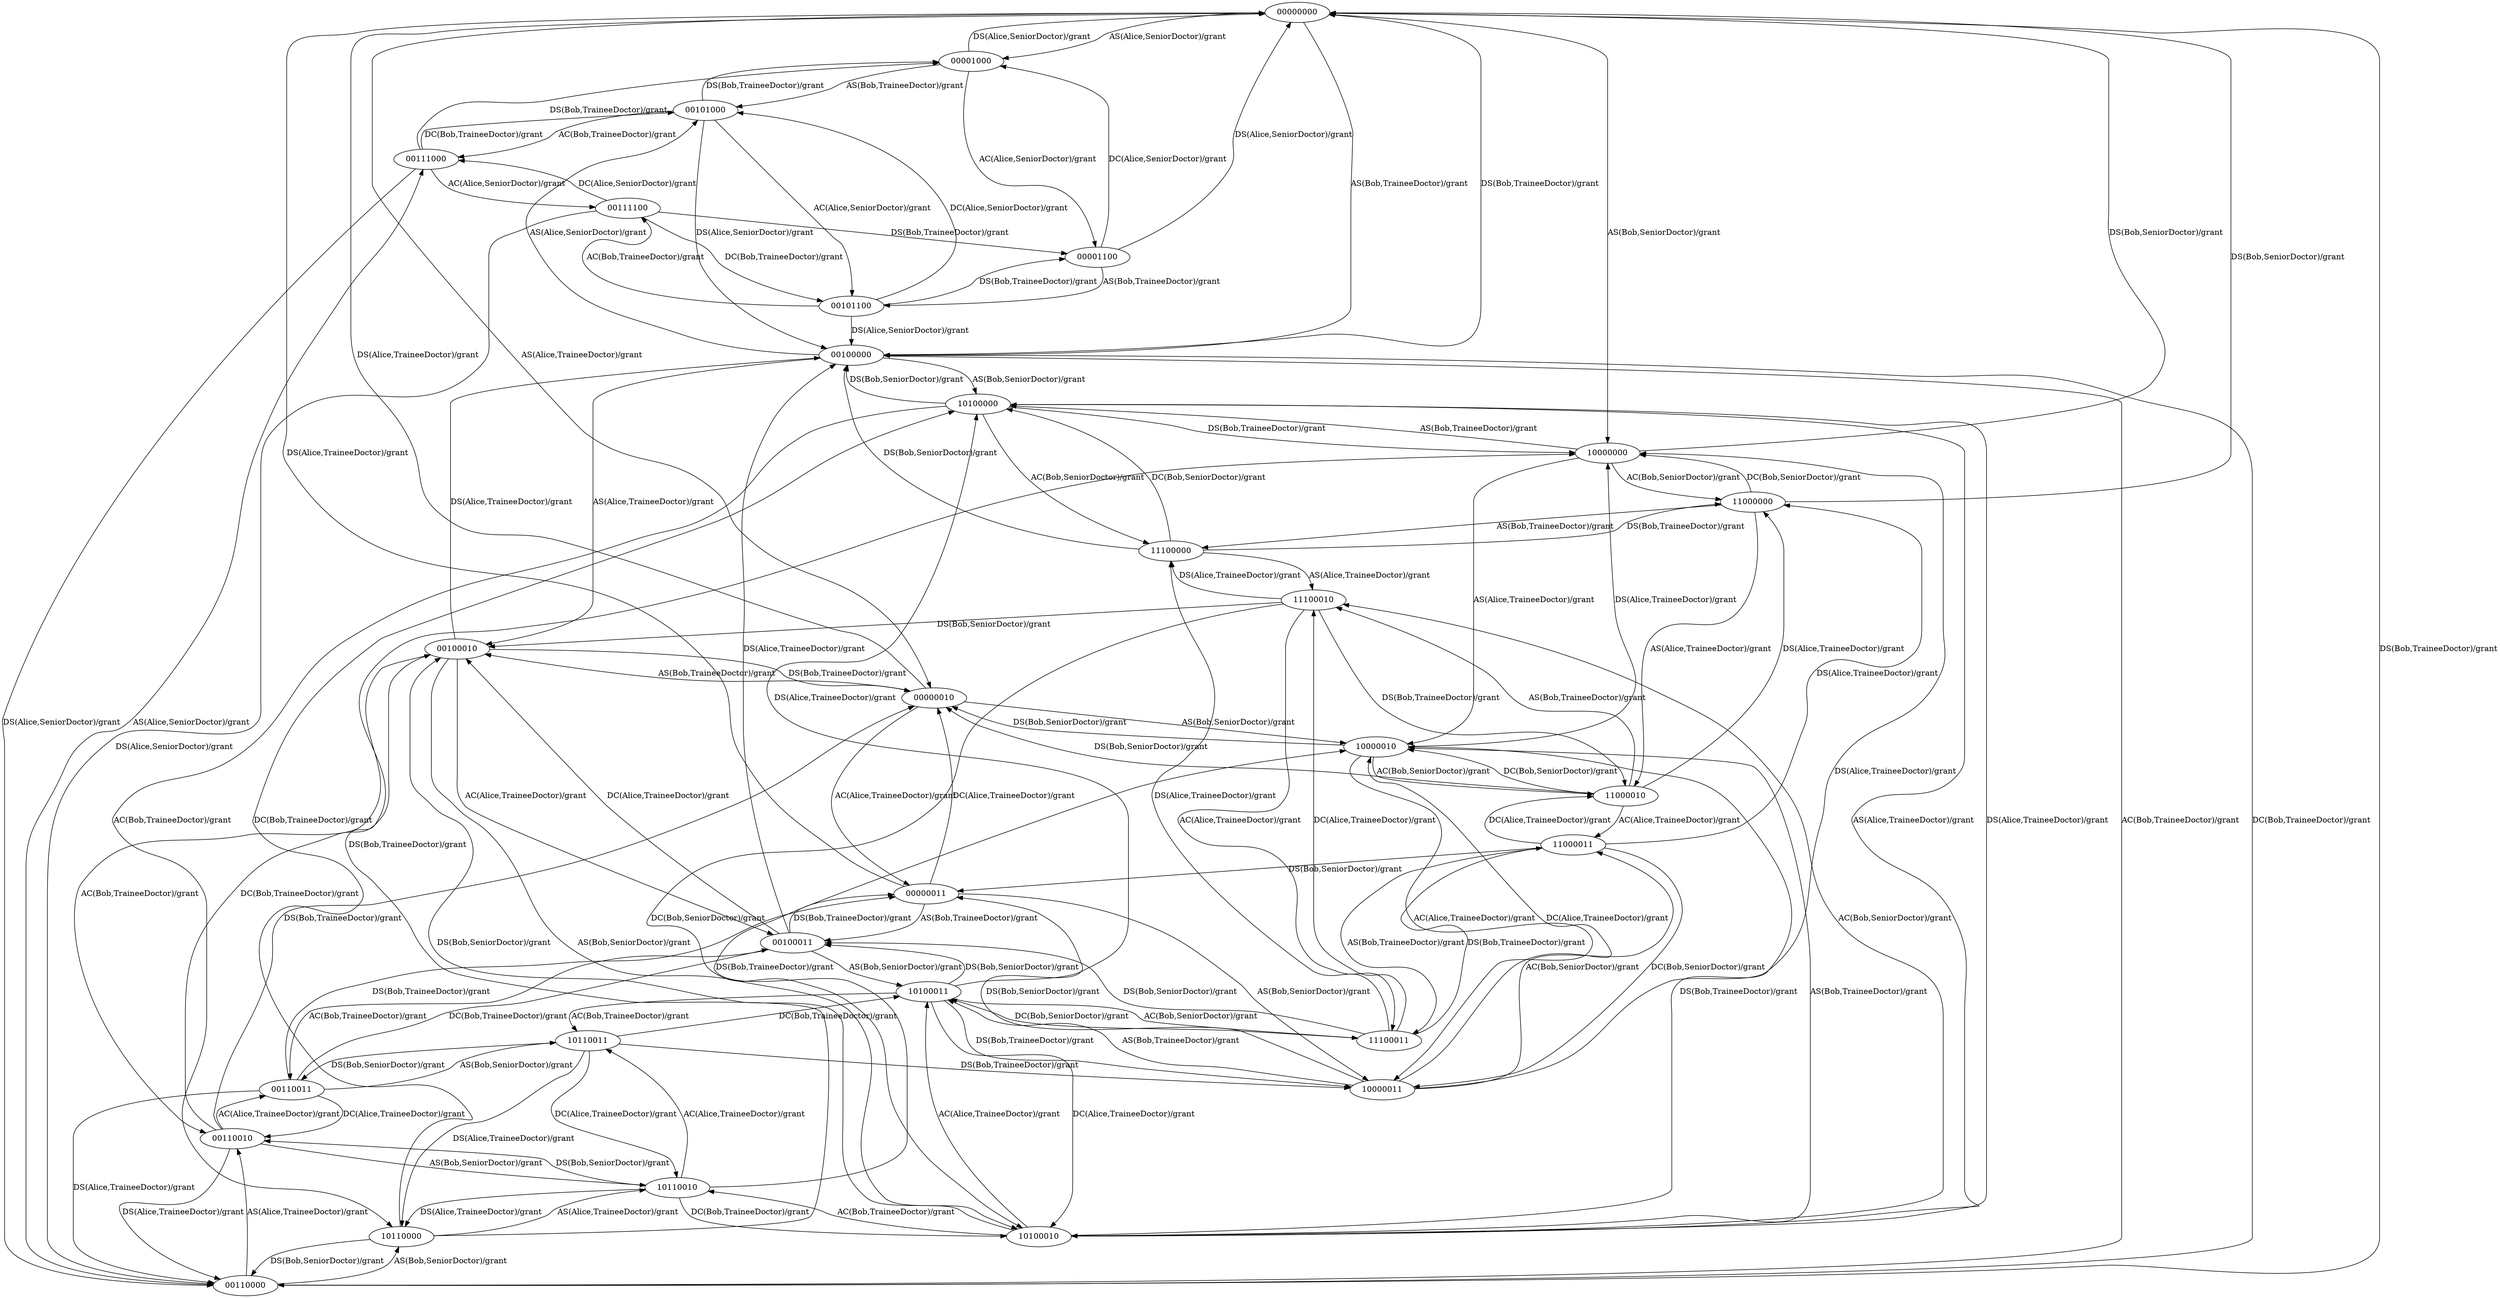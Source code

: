 digraph rbac2Fsm {
  00000000 -> 00001000 [ label ="AS(Alice,SeniorDoctor)/grant"];
  00000000 -> 00000010 [ label ="AS(Alice,TraineeDoctor)/grant"];
  00000000 -> 10000000 [ label ="AS(Bob,SeniorDoctor)/grant"];
  00000000 -> 00100000 [ label ="AS(Bob,TraineeDoctor)/grant"];
  00000010 -> 00000011 [ label ="AC(Alice,TraineeDoctor)/grant"];
  00000010 -> 10000010 [ label ="AS(Bob,SeniorDoctor)/grant"];
  00000010 -> 00100010 [ label ="AS(Bob,TraineeDoctor)/grant"];
  00000010 -> 00000000 [ label ="DS(Alice,TraineeDoctor)/grant"];
  00000011 -> 10000011 [ label ="AS(Bob,SeniorDoctor)/grant"];
  00000011 -> 00100011 [ label ="AS(Bob,TraineeDoctor)/grant"];
  00000011 -> 00000010 [ label ="DC(Alice,TraineeDoctor)/grant"];
  00000011 -> 00000000 [ label ="DS(Alice,TraineeDoctor)/grant"];
  00001000 -> 00001100 [ label ="AC(Alice,SeniorDoctor)/grant"];
  00001000 -> 00101000 [ label ="AS(Bob,TraineeDoctor)/grant"];
  00001000 -> 00000000 [ label ="DS(Alice,SeniorDoctor)/grant"];
  00001100 -> 00101100 [ label ="AS(Bob,TraineeDoctor)/grant"];
  00001100 -> 00001000 [ label ="DC(Alice,SeniorDoctor)/grant"];
  00001100 -> 00000000 [ label ="DS(Alice,SeniorDoctor)/grant"];
  00100000 -> 00110000 [ label ="AC(Bob,TraineeDoctor)/grant"];
  00100000 -> 00101000 [ label ="AS(Alice,SeniorDoctor)/grant"];
  00100000 -> 00100010 [ label ="AS(Alice,TraineeDoctor)/grant"];
  00100000 -> 10100000 [ label ="AS(Bob,SeniorDoctor)/grant"];
  00100000 -> 00000000 [ label ="DS(Bob,TraineeDoctor)/grant"];
  00100010 -> 00100011 [ label ="AC(Alice,TraineeDoctor)/grant"];
  00100010 -> 00110010 [ label ="AC(Bob,TraineeDoctor)/grant"];
  00100010 -> 10100010 [ label ="AS(Bob,SeniorDoctor)/grant"];
  00100010 -> 00100000 [ label ="DS(Alice,TraineeDoctor)/grant"];
  00100010 -> 00000010 [ label ="DS(Bob,TraineeDoctor)/grant"];
  00100011 -> 00110011 [ label ="AC(Bob,TraineeDoctor)/grant"];
  00100011 -> 10100011 [ label ="AS(Bob,SeniorDoctor)/grant"];
  00100011 -> 00100010 [ label ="DC(Alice,TraineeDoctor)/grant"];
  00100011 -> 00100000 [ label ="DS(Alice,TraineeDoctor)/grant"];
  00100011 -> 00000011 [ label ="DS(Bob,TraineeDoctor)/grant"];
  00101000 -> 00101100 [ label ="AC(Alice,SeniorDoctor)/grant"];
  00101000 -> 00111000 [ label ="AC(Bob,TraineeDoctor)/grant"];
  00101000 -> 00100000 [ label ="DS(Alice,SeniorDoctor)/grant"];
  00101000 -> 00001000 [ label ="DS(Bob,TraineeDoctor)/grant"];
  00101100 -> 00111100 [ label ="AC(Bob,TraineeDoctor)/grant"];
  00101100 -> 00101000 [ label ="DC(Alice,SeniorDoctor)/grant"];
  00101100 -> 00100000 [ label ="DS(Alice,SeniorDoctor)/grant"];
  00101100 -> 00001100 [ label ="DS(Bob,TraineeDoctor)/grant"];
  00110000 -> 00111000 [ label ="AS(Alice,SeniorDoctor)/grant"];
  00110000 -> 00110010 [ label ="AS(Alice,TraineeDoctor)/grant"];
  00110000 -> 10110000 [ label ="AS(Bob,SeniorDoctor)/grant"];
  00110000 -> 00100000 [ label ="DC(Bob,TraineeDoctor)/grant"];
  00110000 -> 00000000 [ label ="DS(Bob,TraineeDoctor)/grant"];
  00110010 -> 00110011 [ label ="AC(Alice,TraineeDoctor)/grant"];
  00110010 -> 10110010 [ label ="AS(Bob,SeniorDoctor)/grant"];
  00110010 -> 00100010 [ label ="DC(Bob,TraineeDoctor)/grant"];
  00110010 -> 00110000 [ label ="DS(Alice,TraineeDoctor)/grant"];
  00110010 -> 00000010 [ label ="DS(Bob,TraineeDoctor)/grant"];
  00110011 -> 10110011 [ label ="AS(Bob,SeniorDoctor)/grant"];
  00110011 -> 00110010 [ label ="DC(Alice,TraineeDoctor)/grant"];
  00110011 -> 00100011 [ label ="DC(Bob,TraineeDoctor)/grant"];
  00110011 -> 00110000 [ label ="DS(Alice,TraineeDoctor)/grant"];
  00110011 -> 00000011 [ label ="DS(Bob,TraineeDoctor)/grant"];
  00111000 -> 00111100 [ label ="AC(Alice,SeniorDoctor)/grant"];
  00111000 -> 00101000 [ label ="DC(Bob,TraineeDoctor)/grant"];
  00111000 -> 00110000 [ label ="DS(Alice,SeniorDoctor)/grant"];
  00111000 -> 00001000 [ label ="DS(Bob,TraineeDoctor)/grant"];
  00111100 -> 00111000 [ label ="DC(Alice,SeniorDoctor)/grant"];
  00111100 -> 00101100 [ label ="DC(Bob,TraineeDoctor)/grant"];
  00111100 -> 00110000 [ label ="DS(Alice,SeniorDoctor)/grant"];
  00111100 -> 00001100 [ label ="DS(Bob,TraineeDoctor)/grant"];
  10000000 -> 11000000 [ label ="AC(Bob,SeniorDoctor)/grant"];
  10000000 -> 10000010 [ label ="AS(Alice,TraineeDoctor)/grant"];
  10000000 -> 10100000 [ label ="AS(Bob,TraineeDoctor)/grant"];
  10000000 -> 00000000 [ label ="DS(Bob,SeniorDoctor)/grant"];
  10000010 -> 10000011 [ label ="AC(Alice,TraineeDoctor)/grant"];
  10000010 -> 11000010 [ label ="AC(Bob,SeniorDoctor)/grant"];
  10000010 -> 10100010 [ label ="AS(Bob,TraineeDoctor)/grant"];
  10000010 -> 10000000 [ label ="DS(Alice,TraineeDoctor)/grant"];
  10000010 -> 00000010 [ label ="DS(Bob,SeniorDoctor)/grant"];
  10000011 -> 11000011 [ label ="AC(Bob,SeniorDoctor)/grant"];
  10000011 -> 10100011 [ label ="AS(Bob,TraineeDoctor)/grant"];
  10000011 -> 10000010 [ label ="DC(Alice,TraineeDoctor)/grant"];
  10000011 -> 10000000 [ label ="DS(Alice,TraineeDoctor)/grant"];
  10000011 -> 00000011 [ label ="DS(Bob,SeniorDoctor)/grant"];
  10100000 -> 11100000 [ label ="AC(Bob,SeniorDoctor)/grant"];
  10100000 -> 10110000 [ label ="AC(Bob,TraineeDoctor)/grant"];
  10100000 -> 10100010 [ label ="AS(Alice,TraineeDoctor)/grant"];
  10100000 -> 00100000 [ label ="DS(Bob,SeniorDoctor)/grant"];
  10100000 -> 10000000 [ label ="DS(Bob,TraineeDoctor)/grant"];
  10100010 -> 10100011 [ label ="AC(Alice,TraineeDoctor)/grant"];
  10100010 -> 11100010 [ label ="AC(Bob,SeniorDoctor)/grant"];
  10100010 -> 10110010 [ label ="AC(Bob,TraineeDoctor)/grant"];
  10100010 -> 10100000 [ label ="DS(Alice,TraineeDoctor)/grant"];
  10100010 -> 00100010 [ label ="DS(Bob,SeniorDoctor)/grant"];
  10100010 -> 10000010 [ label ="DS(Bob,TraineeDoctor)/grant"];
  10100011 -> 11100011 [ label ="AC(Bob,SeniorDoctor)/grant"];
  10100011 -> 10110011 [ label ="AC(Bob,TraineeDoctor)/grant"];
  10100011 -> 10100010 [ label ="DC(Alice,TraineeDoctor)/grant"];
  10100011 -> 10100000 [ label ="DS(Alice,TraineeDoctor)/grant"];
  10100011 -> 00100011 [ label ="DS(Bob,SeniorDoctor)/grant"];
  10100011 -> 10000011 [ label ="DS(Bob,TraineeDoctor)/grant"];
  10110000 -> 10110010 [ label ="AS(Alice,TraineeDoctor)/grant"];
  10110000 -> 10100000 [ label ="DC(Bob,TraineeDoctor)/grant"];
  10110000 -> 00110000 [ label ="DS(Bob,SeniorDoctor)/grant"];
  10110000 -> 10000000 [ label ="DS(Bob,TraineeDoctor)/grant"];
  10110010 -> 10110011 [ label ="AC(Alice,TraineeDoctor)/grant"];
  10110010 -> 10100010 [ label ="DC(Bob,TraineeDoctor)/grant"];
  10110010 -> 10110000 [ label ="DS(Alice,TraineeDoctor)/grant"];
  10110010 -> 00110010 [ label ="DS(Bob,SeniorDoctor)/grant"];
  10110010 -> 10000010 [ label ="DS(Bob,TraineeDoctor)/grant"];
  10110011 -> 10110010 [ label ="DC(Alice,TraineeDoctor)/grant"];
  10110011 -> 10100011 [ label ="DC(Bob,TraineeDoctor)/grant"];
  10110011 -> 10110000 [ label ="DS(Alice,TraineeDoctor)/grant"];
  10110011 -> 00110011 [ label ="DS(Bob,SeniorDoctor)/grant"];
  10110011 -> 10000011 [ label ="DS(Bob,TraineeDoctor)/grant"];
  11000000 -> 11000010 [ label ="AS(Alice,TraineeDoctor)/grant"];
  11000000 -> 11100000 [ label ="AS(Bob,TraineeDoctor)/grant"];
  11000000 -> 10000000 [ label ="DC(Bob,SeniorDoctor)/grant"];
  11000000 -> 00000000 [ label ="DS(Bob,SeniorDoctor)/grant"];
  11000010 -> 11000011 [ label ="AC(Alice,TraineeDoctor)/grant"];
  11000010 -> 11100010 [ label ="AS(Bob,TraineeDoctor)/grant"];
  11000010 -> 10000010 [ label ="DC(Bob,SeniorDoctor)/grant"];
  11000010 -> 11000000 [ label ="DS(Alice,TraineeDoctor)/grant"];
  11000010 -> 00000010 [ label ="DS(Bob,SeniorDoctor)/grant"];
  11000011 -> 11100011 [ label ="AS(Bob,TraineeDoctor)/grant"];
  11000011 -> 11000010 [ label ="DC(Alice,TraineeDoctor)/grant"];
  11000011 -> 10000011 [ label ="DC(Bob,SeniorDoctor)/grant"];
  11000011 -> 11000000 [ label ="DS(Alice,TraineeDoctor)/grant"];
  11000011 -> 00000011 [ label ="DS(Bob,SeniorDoctor)/grant"];
  11100000 -> 11100010 [ label ="AS(Alice,TraineeDoctor)/grant"];
  11100000 -> 10100000 [ label ="DC(Bob,SeniorDoctor)/grant"];
  11100000 -> 00100000 [ label ="DS(Bob,SeniorDoctor)/grant"];
  11100000 -> 11000000 [ label ="DS(Bob,TraineeDoctor)/grant"];
  11100010 -> 11100011 [ label ="AC(Alice,TraineeDoctor)/grant"];
  11100010 -> 10100010 [ label ="DC(Bob,SeniorDoctor)/grant"];
  11100010 -> 11100000 [ label ="DS(Alice,TraineeDoctor)/grant"];
  11100010 -> 00100010 [ label ="DS(Bob,SeniorDoctor)/grant"];
  11100010 -> 11000010 [ label ="DS(Bob,TraineeDoctor)/grant"];
  11100011 -> 11100010 [ label ="DC(Alice,TraineeDoctor)/grant"];
  11100011 -> 10100011 [ label ="DC(Bob,SeniorDoctor)/grant"];
  11100011 -> 11100000 [ label ="DS(Alice,TraineeDoctor)/grant"];
  11100011 -> 00100011 [ label ="DS(Bob,SeniorDoctor)/grant"];
  11100011 -> 11000011 [ label ="DS(Bob,TraineeDoctor)/grant"];
}
